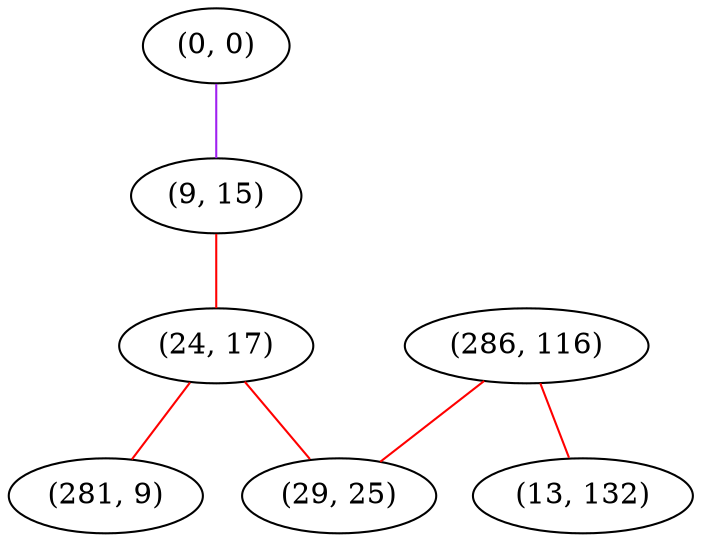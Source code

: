 graph "" {
"(0, 0)";
"(9, 15)";
"(24, 17)";
"(286, 116)";
"(13, 132)";
"(29, 25)";
"(281, 9)";
"(0, 0)" -- "(9, 15)"  [color=purple, key=0, weight=4];
"(9, 15)" -- "(24, 17)"  [color=red, key=0, weight=1];
"(24, 17)" -- "(29, 25)"  [color=red, key=0, weight=1];
"(24, 17)" -- "(281, 9)"  [color=red, key=0, weight=1];
"(286, 116)" -- "(29, 25)"  [color=red, key=0, weight=1];
"(286, 116)" -- "(13, 132)"  [color=red, key=0, weight=1];
}
